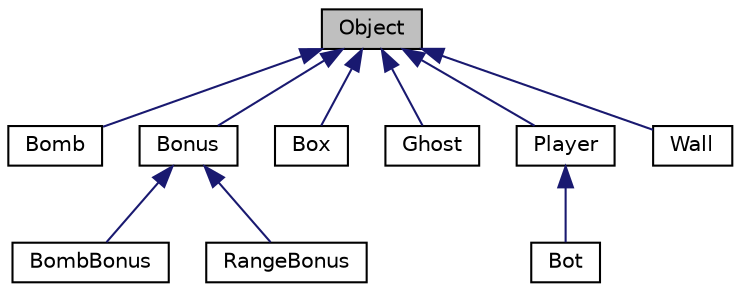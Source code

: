 digraph "Object"
{
 // LATEX_PDF_SIZE
  edge [fontname="Helvetica",fontsize="10",labelfontname="Helvetica",labelfontsize="10"];
  node [fontname="Helvetica",fontsize="10",shape=record];
  Node0 [label="Object",height=0.2,width=0.4,color="black", fillcolor="grey75", style="filled", fontcolor="black",tooltip=" "];
  Node0 -> Node1 [dir="back",color="midnightblue",fontsize="10",style="solid"];
  Node1 [label="Bomb",height=0.2,width=0.4,color="black", fillcolor="white", style="filled",URL="$class_bomb.html",tooltip=" "];
  Node0 -> Node2 [dir="back",color="midnightblue",fontsize="10",style="solid"];
  Node2 [label="Bonus",height=0.2,width=0.4,color="black", fillcolor="white", style="filled",URL="$class_bonus.html",tooltip=" "];
  Node2 -> Node3 [dir="back",color="midnightblue",fontsize="10",style="solid"];
  Node3 [label="BombBonus",height=0.2,width=0.4,color="black", fillcolor="white", style="filled",URL="$class_bomb_bonus.html",tooltip=" "];
  Node2 -> Node4 [dir="back",color="midnightblue",fontsize="10",style="solid"];
  Node4 [label="RangeBonus",height=0.2,width=0.4,color="black", fillcolor="white", style="filled",URL="$class_range_bonus.html",tooltip=" "];
  Node0 -> Node5 [dir="back",color="midnightblue",fontsize="10",style="solid"];
  Node5 [label="Box",height=0.2,width=0.4,color="black", fillcolor="white", style="filled",URL="$class_box.html",tooltip=" "];
  Node0 -> Node6 [dir="back",color="midnightblue",fontsize="10",style="solid"];
  Node6 [label="Ghost",height=0.2,width=0.4,color="black", fillcolor="white", style="filled",URL="$class_ghost.html",tooltip=" "];
  Node0 -> Node7 [dir="back",color="midnightblue",fontsize="10",style="solid"];
  Node7 [label="Player",height=0.2,width=0.4,color="black", fillcolor="white", style="filled",URL="$class_player.html",tooltip=" "];
  Node7 -> Node8 [dir="back",color="midnightblue",fontsize="10",style="solid"];
  Node8 [label="Bot",height=0.2,width=0.4,color="black", fillcolor="white", style="filled",URL="$class_bot.html",tooltip=" "];
  Node0 -> Node9 [dir="back",color="midnightblue",fontsize="10",style="solid"];
  Node9 [label="Wall",height=0.2,width=0.4,color="black", fillcolor="white", style="filled",URL="$class_wall.html",tooltip=" "];
}
